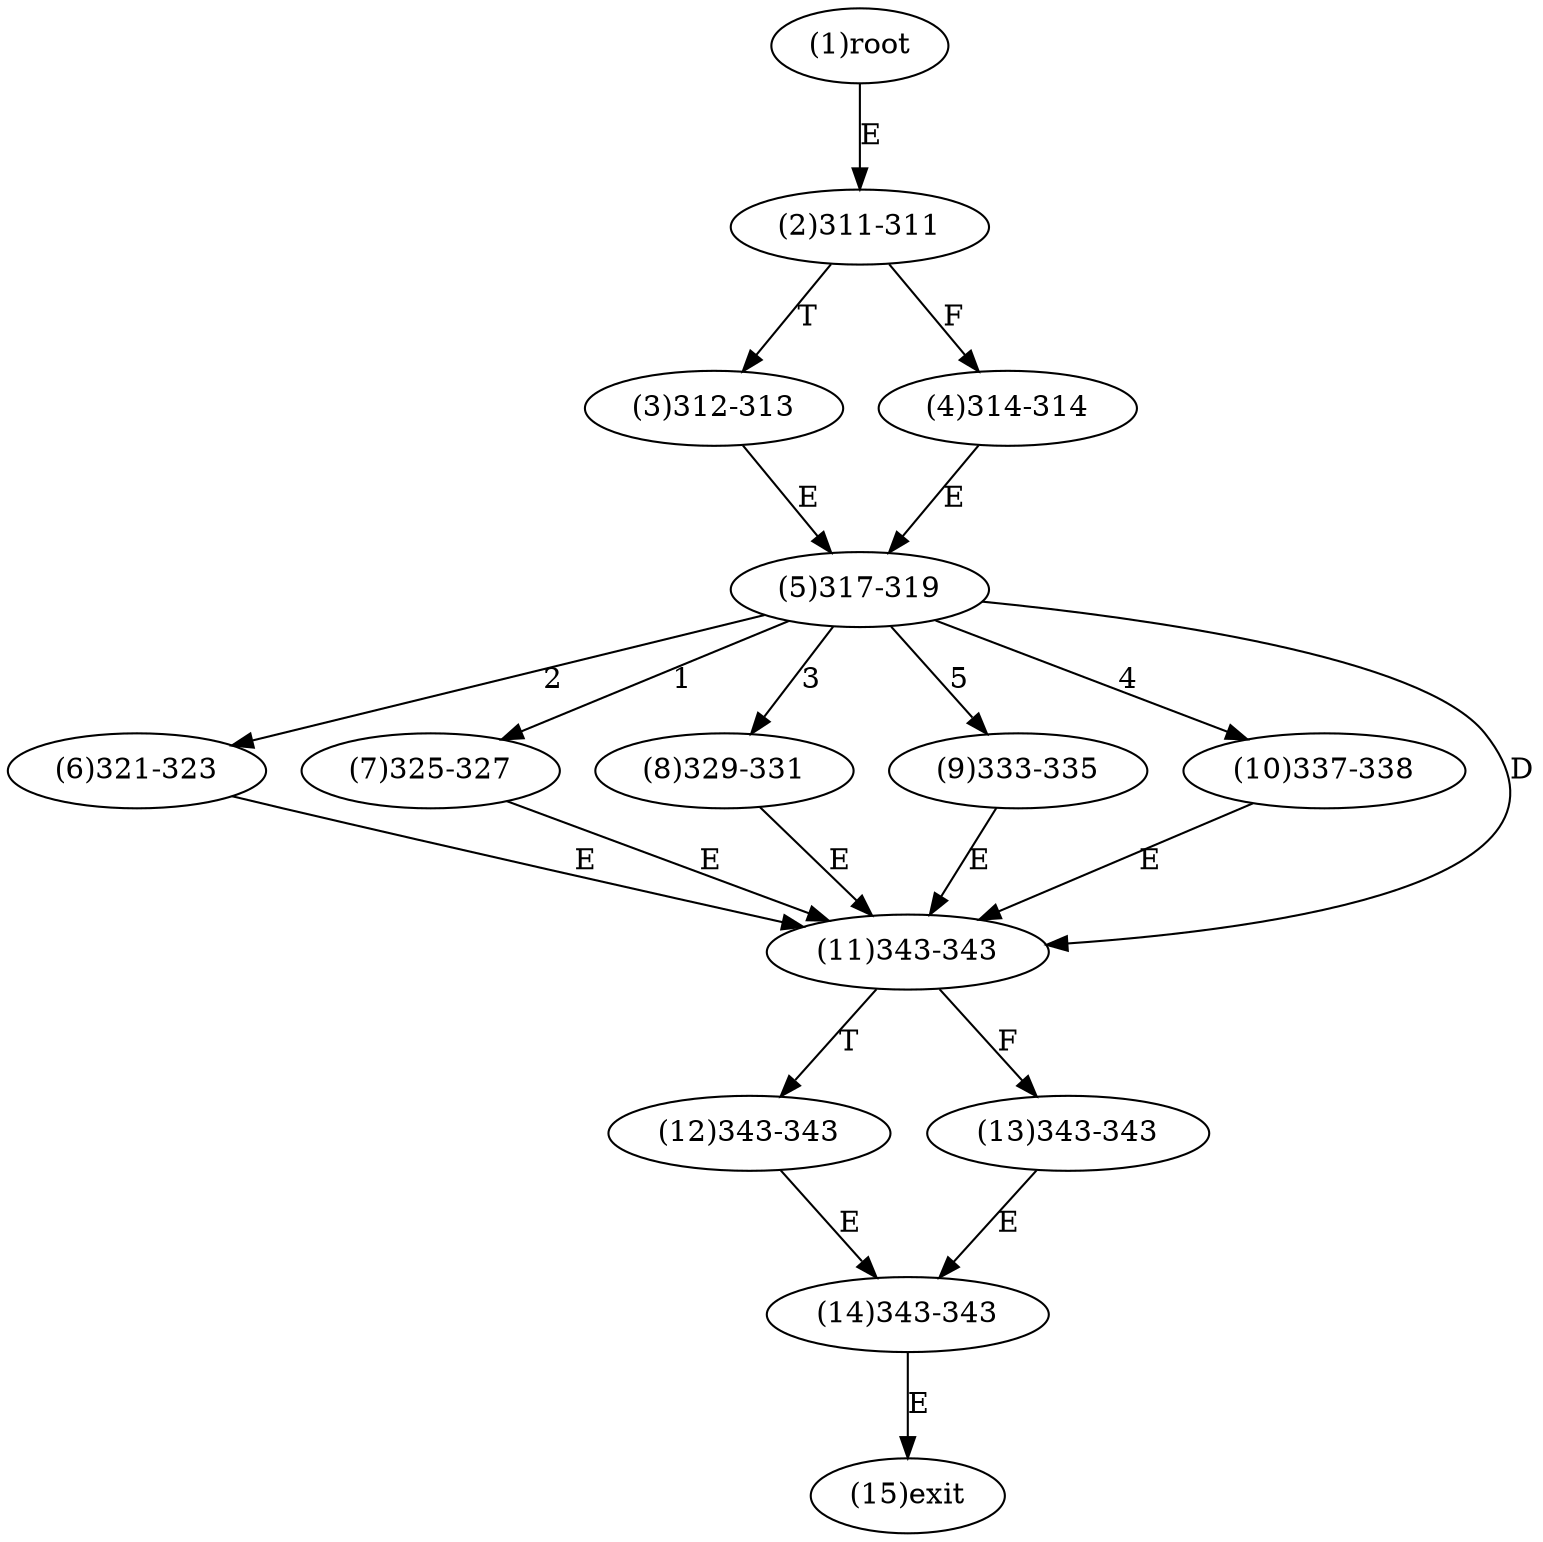 digraph "" { 
1[ label="(1)root"];
2[ label="(2)311-311"];
3[ label="(3)312-313"];
4[ label="(4)314-314"];
5[ label="(5)317-319"];
6[ label="(6)321-323"];
7[ label="(7)325-327"];
8[ label="(8)329-331"];
9[ label="(9)333-335"];
10[ label="(10)337-338"];
11[ label="(11)343-343"];
12[ label="(12)343-343"];
13[ label="(13)343-343"];
14[ label="(14)343-343"];
15[ label="(15)exit"];
1->2[ label="E"];
2->4[ label="F"];
2->3[ label="T"];
3->5[ label="E"];
4->5[ label="E"];
5->7[ label="1"];
5->6[ label="2"];
5->8[ label="3"];
5->10[ label="4"];
5->9[ label="5"];
5->11[ label="D"];
6->11[ label="E"];
7->11[ label="E"];
8->11[ label="E"];
9->11[ label="E"];
10->11[ label="E"];
11->13[ label="F"];
11->12[ label="T"];
12->14[ label="E"];
13->14[ label="E"];
14->15[ label="E"];
}